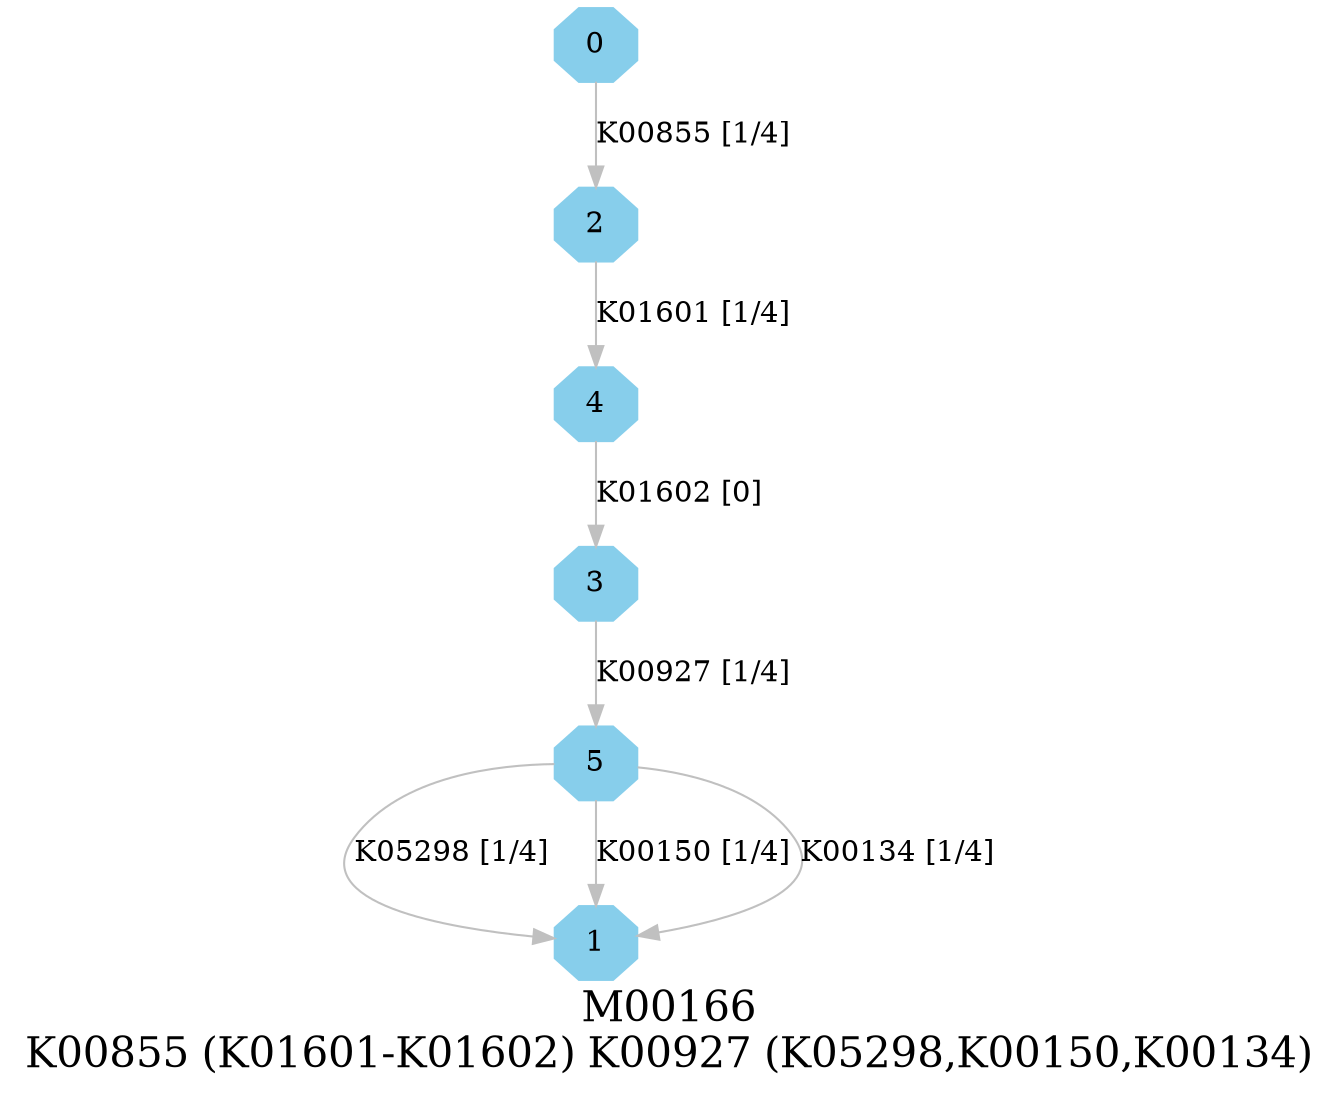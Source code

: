 digraph G {
graph [label="M00166
K00855 (K01601-K01602) K00927 (K05298,K00150,K00134)",fontsize=20];
node [shape=box,style=filled];
edge [len=3,color=grey];
{node [width=.3,height=.3,shape=octagon,style=filled,color=skyblue] 0 1 2 3 4 5 }
0 -> 2 [label="K00855 [1/4]"];
2 -> 4 [label="K01601 [1/4]"];
3 -> 5 [label="K00927 [1/4]"];
4 -> 3 [label="K01602 [0]"];
5 -> 1 [label="K05298 [1/4]"];
5 -> 1 [label="K00150 [1/4]"];
5 -> 1 [label="K00134 [1/4]"];
}